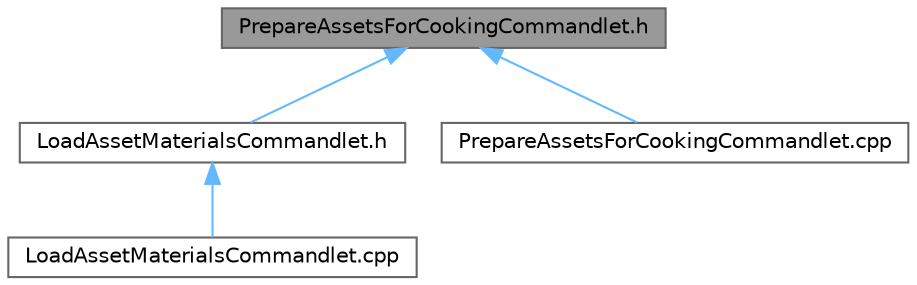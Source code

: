 digraph "PrepareAssetsForCookingCommandlet.h"
{
 // INTERACTIVE_SVG=YES
 // LATEX_PDF_SIZE
  bgcolor="transparent";
  edge [fontname=Helvetica,fontsize=10,labelfontname=Helvetica,labelfontsize=10];
  node [fontname=Helvetica,fontsize=10,shape=box,height=0.2,width=0.4];
  Node1 [id="Node000001",label="PrepareAssetsForCookingCommandlet.h",height=0.2,width=0.4,color="gray40", fillcolor="grey60", style="filled", fontcolor="black",tooltip=" "];
  Node1 -> Node2 [id="edge1_Node000001_Node000002",dir="back",color="steelblue1",style="solid",tooltip=" "];
  Node2 [id="Node000002",label="LoadAssetMaterialsCommandlet.h",height=0.2,width=0.4,color="grey40", fillcolor="white", style="filled",URL="$d9/d9c/LoadAssetMaterialsCommandlet_8h.html",tooltip=" "];
  Node2 -> Node3 [id="edge2_Node000002_Node000003",dir="back",color="steelblue1",style="solid",tooltip=" "];
  Node3 [id="Node000003",label="LoadAssetMaterialsCommandlet.cpp",height=0.2,width=0.4,color="grey40", fillcolor="white", style="filled",URL="$d6/d17/LoadAssetMaterialsCommandlet_8cpp.html",tooltip=" "];
  Node1 -> Node4 [id="edge3_Node000001_Node000004",dir="back",color="steelblue1",style="solid",tooltip=" "];
  Node4 [id="Node000004",label="PrepareAssetsForCookingCommandlet.cpp",height=0.2,width=0.4,color="grey40", fillcolor="white", style="filled",URL="$d2/dee/PrepareAssetsForCookingCommandlet_8cpp.html",tooltip=" "];
}
